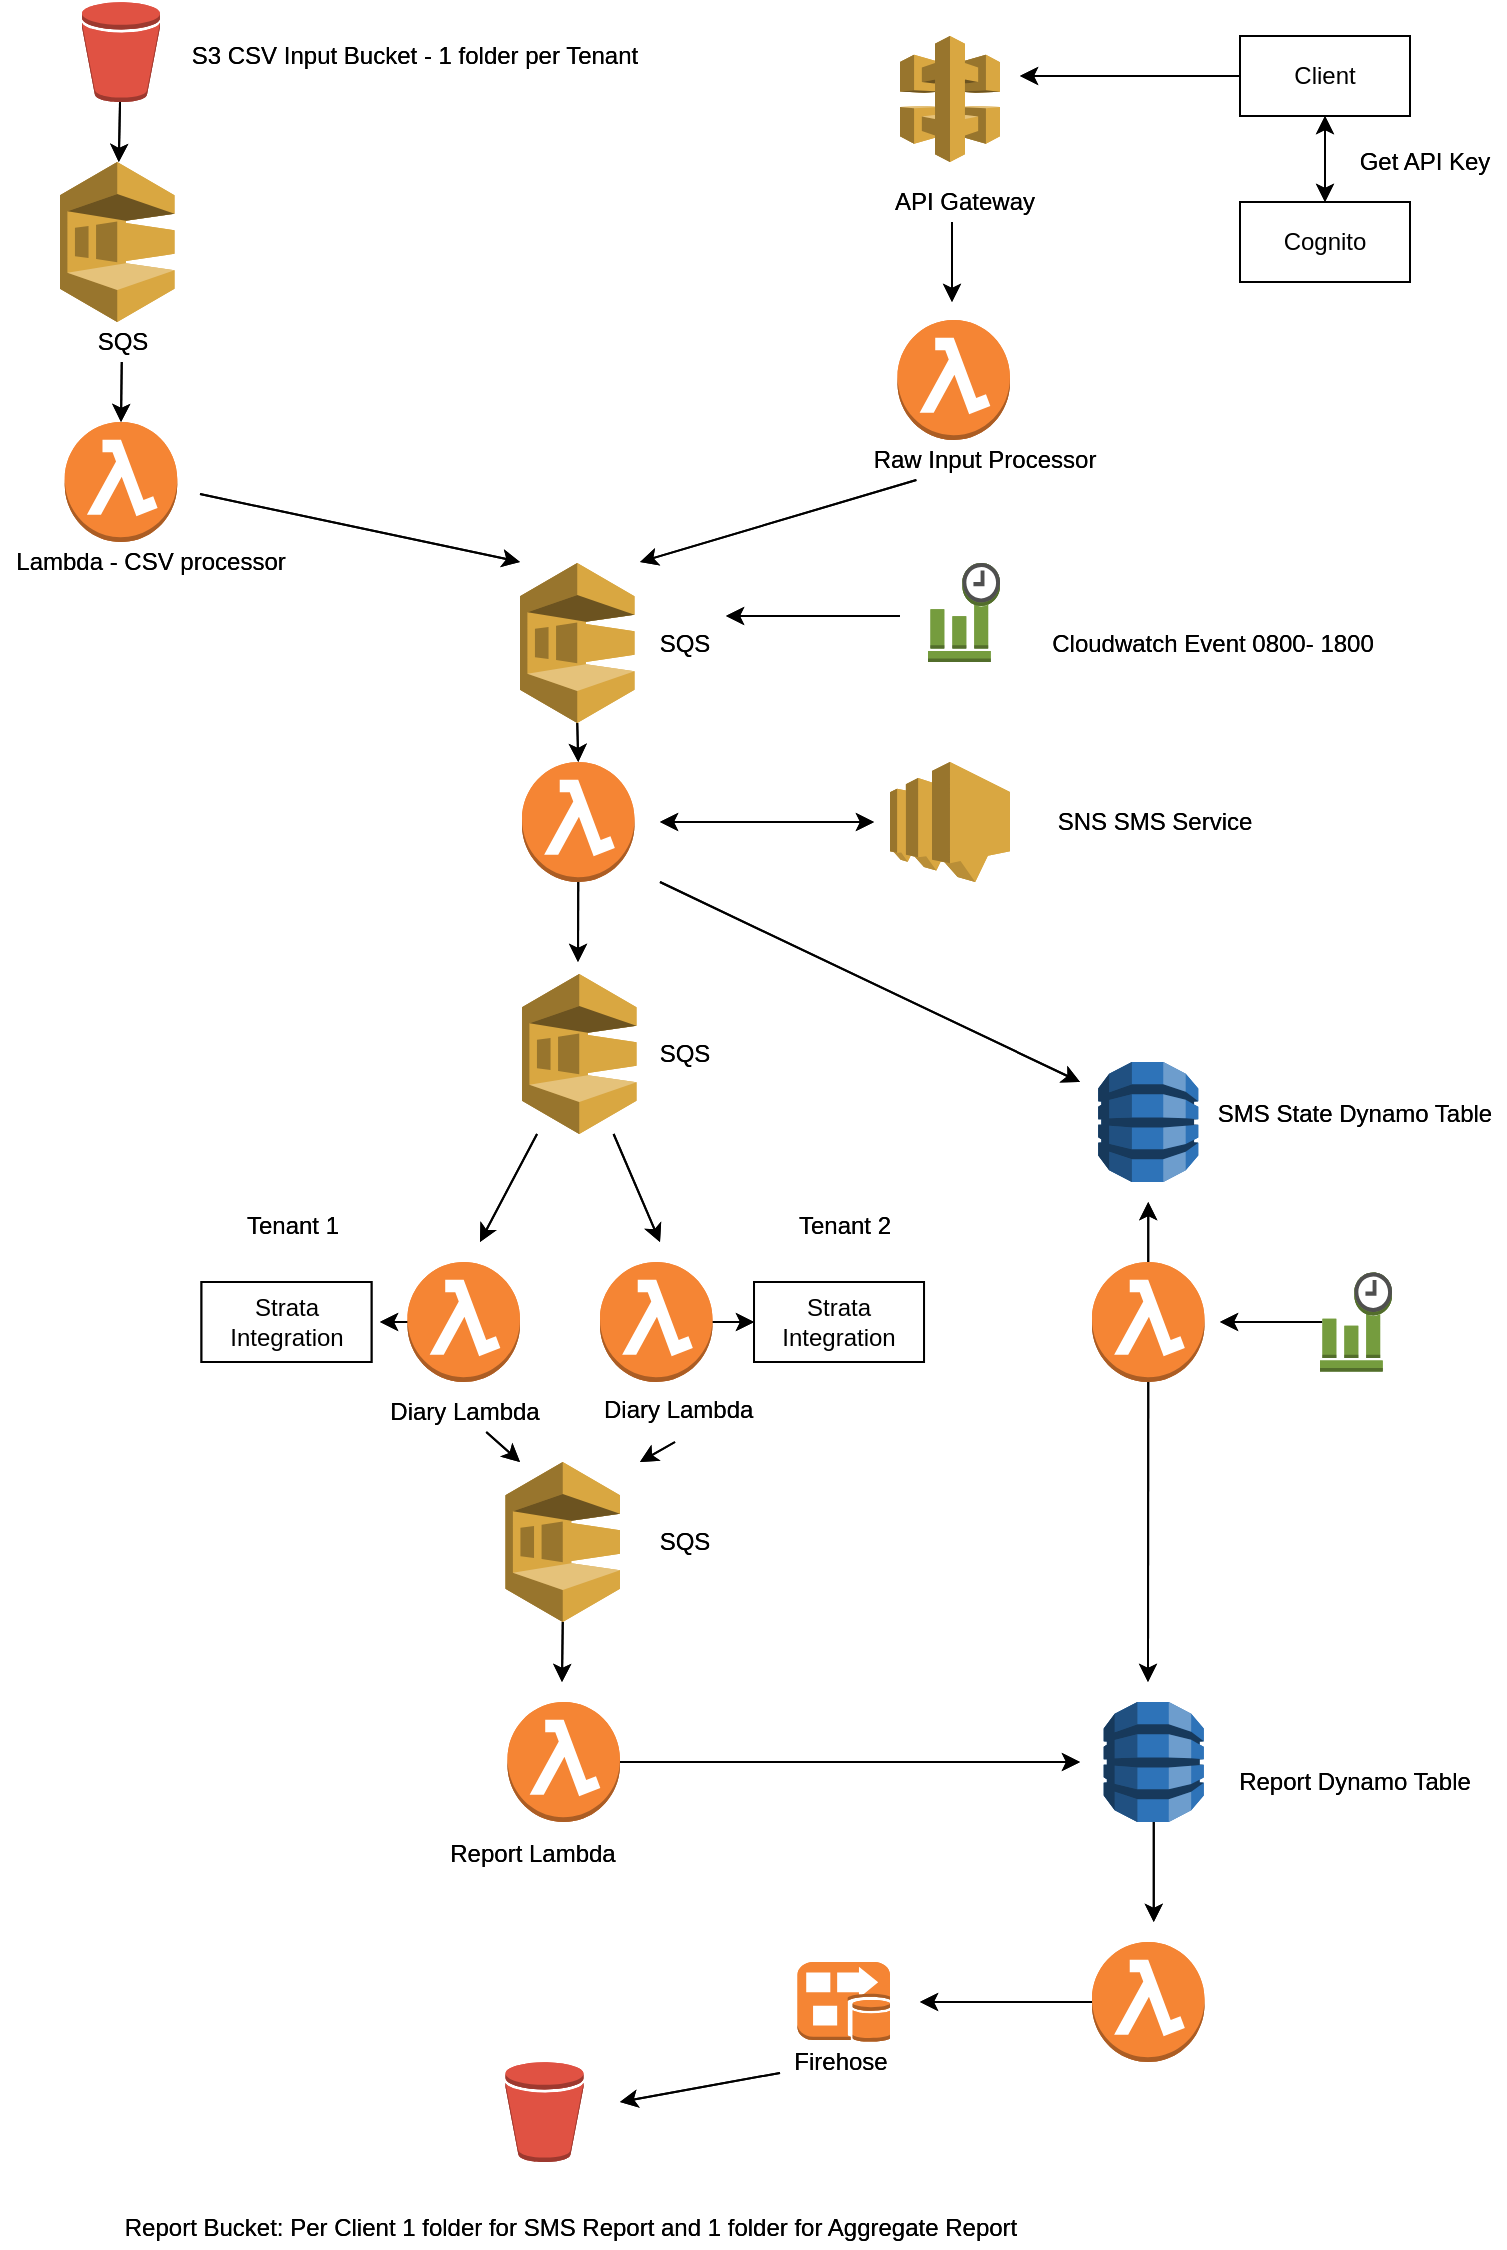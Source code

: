 <mxfile version="12.5.0" type="github">
  <diagram id="l8hXMBHkgcEJcSW0mbfh" name="Page-1">
    <mxGraphModel dx="1353" dy="749" grid="1" gridSize="10" guides="1" tooltips="1" connect="1" arrows="1" fold="1" page="1" pageScale="1" pageWidth="827" pageHeight="1169" math="0" shadow="0">
      <root>
        <mxCell id="0"/>
        <mxCell id="1" parent="0"/>
        <mxCell id="jGYvS-JeqNMyHZdJvrIO-1" value="" style="outlineConnect=0;dashed=0;verticalLabelPosition=bottom;verticalAlign=top;align=center;html=1;shape=mxgraph.aws3.dynamo_db;fillColor=#2E73B8;gradientColor=none;" parent="1" vertex="1">
          <mxGeometry x="589.13" y="570" width="50" height="60" as="geometry"/>
        </mxCell>
        <mxCell id="jGYvS-JeqNMyHZdJvrIO-2" style="edgeStyle=none;rounded=0;orthogonalLoop=1;jettySize=auto;html=1;" parent="1" source="jGYvS-JeqNMyHZdJvrIO-3" target="jGYvS-JeqNMyHZdJvrIO-14" edge="1">
          <mxGeometry relative="1" as="geometry"/>
        </mxCell>
        <mxCell id="jGYvS-JeqNMyHZdJvrIO-3" value="" style="outlineConnect=0;dashed=0;verticalLabelPosition=bottom;verticalAlign=top;align=center;html=1;shape=mxgraph.aws3.bucket;fillColor=#E05243;gradientColor=none;" parent="1" vertex="1">
          <mxGeometry x="81" y="40" width="39" height="50" as="geometry"/>
        </mxCell>
        <mxCell id="jGYvS-JeqNMyHZdJvrIO-4" value="" style="outlineConnect=0;dashed=0;verticalLabelPosition=bottom;verticalAlign=top;align=center;html=1;shape=mxgraph.aws3.kinesis_firehose;fillColor=#F58534;gradientColor=none;" parent="1" vertex="1">
          <mxGeometry x="438.75" y="1020" width="46.25" height="40" as="geometry"/>
        </mxCell>
        <mxCell id="jGYvS-JeqNMyHZdJvrIO-5" value="S3 CSV Input Bucket - 1 folder per Tenant" style="text;html=1;align=center;verticalAlign=middle;resizable=0;points=[];;autosize=1;" parent="1" vertex="1">
          <mxGeometry x="127.25" y="57" width="240" height="20" as="geometry"/>
        </mxCell>
        <mxCell id="jGYvS-JeqNMyHZdJvrIO-6" value="" style="outlineConnect=0;dashed=0;verticalLabelPosition=bottom;verticalAlign=top;align=center;html=1;shape=mxgraph.aws3.api_gateway;fillColor=#D9A741;gradientColor=none;" parent="1" vertex="1">
          <mxGeometry x="490" y="57" width="50" height="63" as="geometry"/>
        </mxCell>
        <mxCell id="jGYvS-JeqNMyHZdJvrIO-7" style="edgeStyle=none;rounded=0;orthogonalLoop=1;jettySize=auto;html=1;" parent="1" edge="1">
          <mxGeometry relative="1" as="geometry">
            <mxPoint x="516" y="190" as="targetPoint"/>
            <mxPoint x="516" y="150" as="sourcePoint"/>
          </mxGeometry>
        </mxCell>
        <mxCell id="jGYvS-JeqNMyHZdJvrIO-8" value="API Gateway" style="text;html=1;align=center;verticalAlign=middle;resizable=0;points=[];;autosize=1;" parent="1" vertex="1">
          <mxGeometry x="477" y="130" width="90" height="20" as="geometry"/>
        </mxCell>
        <mxCell id="jGYvS-JeqNMyHZdJvrIO-9" value="SNS SMS Service" style="text;html=1;align=center;verticalAlign=middle;resizable=0;points=[];;autosize=1;" parent="1" vertex="1">
          <mxGeometry x="561.88" y="440" width="110" height="20" as="geometry"/>
        </mxCell>
        <mxCell id="jGYvS-JeqNMyHZdJvrIO-10" style="edgeStyle=none;rounded=0;orthogonalLoop=1;jettySize=auto;html=1;" parent="1" source="jGYvS-JeqNMyHZdJvrIO-11" edge="1">
          <mxGeometry relative="1" as="geometry">
            <mxPoint x="350" y="1090" as="targetPoint"/>
          </mxGeometry>
        </mxCell>
        <mxCell id="jGYvS-JeqNMyHZdJvrIO-11" value="Firehose" style="text;html=1;align=center;verticalAlign=middle;resizable=0;points=[];;autosize=1;" parent="1" vertex="1">
          <mxGeometry x="430" y="1060" width="60" height="20" as="geometry"/>
        </mxCell>
        <mxCell id="jGYvS-JeqNMyHZdJvrIO-12" style="edgeStyle=none;rounded=0;orthogonalLoop=1;jettySize=auto;html=1;entryX=1.019;entryY=-0.175;entryDx=0;entryDy=0;entryPerimeter=0;" parent="1" target="jGYvS-JeqNMyHZdJvrIO-25" edge="1">
          <mxGeometry relative="1" as="geometry">
            <mxPoint x="490" y="347" as="sourcePoint"/>
          </mxGeometry>
        </mxCell>
        <mxCell id="jGYvS-JeqNMyHZdJvrIO-13" value="" style="outlineConnect=0;dashed=0;verticalLabelPosition=bottom;verticalAlign=top;align=center;html=1;shape=mxgraph.aws3.event_time_based;fillColor=#759C3E;gradientColor=none;" parent="1" vertex="1">
          <mxGeometry x="504" y="320.5" width="36" height="49.5" as="geometry"/>
        </mxCell>
        <mxCell id="jGYvS-JeqNMyHZdJvrIO-14" value="" style="outlineConnect=0;dashed=0;verticalLabelPosition=bottom;verticalAlign=top;align=center;html=1;shape=mxgraph.aws3.sqs;fillColor=#D9A741;gradientColor=none;" parent="1" vertex="1">
          <mxGeometry x="70" y="120" width="57.25" height="80" as="geometry"/>
        </mxCell>
        <mxCell id="jGYvS-JeqNMyHZdJvrIO-15" style="edgeStyle=none;rounded=0;orthogonalLoop=1;jettySize=auto;html=1;entryX=0.5;entryY=0;entryDx=0;entryDy=0;entryPerimeter=0;" parent="1" source="jGYvS-JeqNMyHZdJvrIO-16" target="jGYvS-JeqNMyHZdJvrIO-18" edge="1">
          <mxGeometry relative="1" as="geometry"/>
        </mxCell>
        <mxCell id="jGYvS-JeqNMyHZdJvrIO-16" value="SQS" style="text;html=1;align=center;verticalAlign=middle;resizable=0;points=[];;autosize=1;" parent="1" vertex="1">
          <mxGeometry x="81" y="200" width="40" height="20" as="geometry"/>
        </mxCell>
        <mxCell id="jGYvS-JeqNMyHZdJvrIO-17" style="edgeStyle=none;rounded=0;orthogonalLoop=1;jettySize=auto;html=1;" parent="1" edge="1">
          <mxGeometry relative="1" as="geometry">
            <mxPoint x="300" y="320" as="targetPoint"/>
            <mxPoint x="140" y="286" as="sourcePoint"/>
          </mxGeometry>
        </mxCell>
        <mxCell id="jGYvS-JeqNMyHZdJvrIO-18" value="" style="outlineConnect=0;dashed=0;verticalLabelPosition=bottom;verticalAlign=top;align=center;html=1;shape=mxgraph.aws3.lambda_function;fillColor=#F58534;gradientColor=none;" parent="1" vertex="1">
          <mxGeometry x="72.38" y="250" width="56.25" height="60" as="geometry"/>
        </mxCell>
        <mxCell id="jGYvS-JeqNMyHZdJvrIO-19" value="Lambda - CSV processor" style="text;html=1;align=center;verticalAlign=middle;resizable=0;points=[];;autosize=1;" parent="1" vertex="1">
          <mxGeometry x="40" y="310" width="150" height="20" as="geometry"/>
        </mxCell>
        <mxCell id="jGYvS-JeqNMyHZdJvrIO-20" value="" style="outlineConnect=0;dashed=0;verticalLabelPosition=bottom;verticalAlign=top;align=center;html=1;shape=mxgraph.aws3.lambda_function;fillColor=#F58534;gradientColor=none;" parent="1" vertex="1">
          <mxGeometry x="488.75" y="199" width="56.25" height="60" as="geometry"/>
        </mxCell>
        <mxCell id="jGYvS-JeqNMyHZdJvrIO-21" style="edgeStyle=none;rounded=0;orthogonalLoop=1;jettySize=auto;html=1;" parent="1" source="jGYvS-JeqNMyHZdJvrIO-22" edge="1">
          <mxGeometry relative="1" as="geometry">
            <mxPoint x="360" y="320" as="targetPoint"/>
          </mxGeometry>
        </mxCell>
        <mxCell id="jGYvS-JeqNMyHZdJvrIO-22" value="Raw Input Processor" style="text;html=1;align=center;verticalAlign=middle;resizable=0;points=[];;autosize=1;" parent="1" vertex="1">
          <mxGeometry x="466.88" y="259" width="130" height="20" as="geometry"/>
        </mxCell>
        <mxCell id="jGYvS-JeqNMyHZdJvrIO-23" style="edgeStyle=none;rounded=0;orthogonalLoop=1;jettySize=auto;html=1;exitX=0.5;exitY=1;exitDx=0;exitDy=0;exitPerimeter=0;entryX=0.5;entryY=0;entryDx=0;entryDy=0;entryPerimeter=0;" parent="1" source="jGYvS-JeqNMyHZdJvrIO-24" target="jGYvS-JeqNMyHZdJvrIO-28" edge="1">
          <mxGeometry relative="1" as="geometry"/>
        </mxCell>
        <mxCell id="jGYvS-JeqNMyHZdJvrIO-24" value="" style="outlineConnect=0;dashed=0;verticalLabelPosition=bottom;verticalAlign=top;align=center;html=1;shape=mxgraph.aws3.sqs;fillColor=#D9A741;gradientColor=none;" parent="1" vertex="1">
          <mxGeometry x="300" y="320.5" width="57.25" height="80" as="geometry"/>
        </mxCell>
        <mxCell id="jGYvS-JeqNMyHZdJvrIO-25" value="SQS" style="text;html=1;align=center;verticalAlign=middle;resizable=0;points=[];;autosize=1;" parent="1" vertex="1">
          <mxGeometry x="362.25" y="350.5" width="40" height="20" as="geometry"/>
        </mxCell>
        <mxCell id="jGYvS-JeqNMyHZdJvrIO-26" style="edgeStyle=none;rounded=0;orthogonalLoop=1;jettySize=auto;html=1;exitX=0.5;exitY=1;exitDx=0;exitDy=0;exitPerimeter=0;" parent="1" source="jGYvS-JeqNMyHZdJvrIO-28" edge="1">
          <mxGeometry relative="1" as="geometry">
            <mxPoint x="329" y="520" as="targetPoint"/>
          </mxGeometry>
        </mxCell>
        <mxCell id="jGYvS-JeqNMyHZdJvrIO-27" style="edgeStyle=none;rounded=0;orthogonalLoop=1;jettySize=auto;html=1;" parent="1" edge="1">
          <mxGeometry relative="1" as="geometry">
            <mxPoint x="580" y="580" as="targetPoint"/>
            <mxPoint x="370" y="480" as="sourcePoint"/>
          </mxGeometry>
        </mxCell>
        <mxCell id="jGYvS-JeqNMyHZdJvrIO-28" value="" style="outlineConnect=0;dashed=0;verticalLabelPosition=bottom;verticalAlign=top;align=center;html=1;shape=mxgraph.aws3.lambda_function;fillColor=#F58534;gradientColor=none;" parent="1" vertex="1">
          <mxGeometry x="301" y="420" width="56.25" height="60" as="geometry"/>
        </mxCell>
        <mxCell id="jGYvS-JeqNMyHZdJvrIO-29" value="" style="outlineConnect=0;dashed=0;verticalLabelPosition=bottom;verticalAlign=top;align=center;html=1;shape=mxgraph.aws3.sns;fillColor=#D9A741;gradientColor=none;" parent="1" vertex="1">
          <mxGeometry x="485" y="420" width="60" height="60" as="geometry"/>
        </mxCell>
        <mxCell id="jGYvS-JeqNMyHZdJvrIO-30" style="edgeStyle=none;rounded=0;orthogonalLoop=1;jettySize=auto;html=1;" parent="1" source="jGYvS-JeqNMyHZdJvrIO-32" edge="1">
          <mxGeometry relative="1" as="geometry">
            <mxPoint x="614.125" y="640" as="targetPoint"/>
          </mxGeometry>
        </mxCell>
        <mxCell id="jGYvS-JeqNMyHZdJvrIO-31" style="edgeStyle=none;rounded=0;orthogonalLoop=1;jettySize=auto;html=1;exitX=0.5;exitY=1;exitDx=0;exitDy=0;exitPerimeter=0;" parent="1" source="jGYvS-JeqNMyHZdJvrIO-32" edge="1">
          <mxGeometry relative="1" as="geometry">
            <mxPoint x="614" y="880" as="targetPoint"/>
          </mxGeometry>
        </mxCell>
        <mxCell id="jGYvS-JeqNMyHZdJvrIO-32" value="" style="outlineConnect=0;dashed=0;verticalLabelPosition=bottom;verticalAlign=top;align=center;html=1;shape=mxgraph.aws3.lambda_function;fillColor=#F58534;gradientColor=none;" parent="1" vertex="1">
          <mxGeometry x="586" y="670" width="56.25" height="60" as="geometry"/>
        </mxCell>
        <mxCell id="jGYvS-JeqNMyHZdJvrIO-33" style="edgeStyle=none;rounded=0;orthogonalLoop=1;jettySize=auto;html=1;exitX=0.03;exitY=0.5;exitDx=0;exitDy=0;exitPerimeter=0;" parent="1" source="jGYvS-JeqNMyHZdJvrIO-34" edge="1">
          <mxGeometry relative="1" as="geometry">
            <mxPoint x="650" y="700" as="targetPoint"/>
          </mxGeometry>
        </mxCell>
        <mxCell id="jGYvS-JeqNMyHZdJvrIO-34" value="" style="outlineConnect=0;dashed=0;verticalLabelPosition=bottom;verticalAlign=top;align=center;html=1;shape=mxgraph.aws3.event_time_based;fillColor=#759C3E;gradientColor=none;" parent="1" vertex="1">
          <mxGeometry x="700" y="675.25" width="36" height="49.5" as="geometry"/>
        </mxCell>
        <mxCell id="jGYvS-JeqNMyHZdJvrIO-35" style="edgeStyle=none;rounded=0;orthogonalLoop=1;jettySize=auto;html=1;" parent="1" source="jGYvS-JeqNMyHZdJvrIO-37" edge="1">
          <mxGeometry relative="1" as="geometry">
            <mxPoint x="280" y="660" as="targetPoint"/>
          </mxGeometry>
        </mxCell>
        <mxCell id="jGYvS-JeqNMyHZdJvrIO-36" style="edgeStyle=none;rounded=0;orthogonalLoop=1;jettySize=auto;html=1;" parent="1" source="jGYvS-JeqNMyHZdJvrIO-37" edge="1">
          <mxGeometry relative="1" as="geometry">
            <mxPoint x="370" y="660" as="targetPoint"/>
          </mxGeometry>
        </mxCell>
        <mxCell id="jGYvS-JeqNMyHZdJvrIO-37" value="" style="outlineConnect=0;dashed=0;verticalLabelPosition=bottom;verticalAlign=top;align=center;html=1;shape=mxgraph.aws3.sqs;fillColor=#D9A741;gradientColor=none;" parent="1" vertex="1">
          <mxGeometry x="301" y="526" width="57.25" height="80" as="geometry"/>
        </mxCell>
        <mxCell id="jGYvS-JeqNMyHZdJvrIO-38" style="edgeStyle=none;rounded=0;orthogonalLoop=1;jettySize=auto;html=1;exitX=0;exitY=0.5;exitDx=0;exitDy=0;exitPerimeter=0;" parent="1" source="jGYvS-JeqNMyHZdJvrIO-39" edge="1">
          <mxGeometry relative="1" as="geometry">
            <mxPoint x="230" y="700" as="targetPoint"/>
          </mxGeometry>
        </mxCell>
        <mxCell id="jGYvS-JeqNMyHZdJvrIO-39" value="" style="outlineConnect=0;dashed=0;verticalLabelPosition=bottom;verticalAlign=top;align=center;html=1;shape=mxgraph.aws3.lambda_function;fillColor=#F58534;gradientColor=none;" parent="1" vertex="1">
          <mxGeometry x="243.75" y="670" width="56.25" height="60" as="geometry"/>
        </mxCell>
        <mxCell id="jGYvS-JeqNMyHZdJvrIO-40" style="edgeStyle=none;rounded=0;orthogonalLoop=1;jettySize=auto;html=1;exitX=1;exitY=0.5;exitDx=0;exitDy=0;exitPerimeter=0;entryX=0;entryY=0.5;entryDx=0;entryDy=0;" parent="1" source="jGYvS-JeqNMyHZdJvrIO-41" target="jGYvS-JeqNMyHZdJvrIO-43" edge="1">
          <mxGeometry relative="1" as="geometry"/>
        </mxCell>
        <mxCell id="jGYvS-JeqNMyHZdJvrIO-41" value="" style="outlineConnect=0;dashed=0;verticalLabelPosition=bottom;verticalAlign=top;align=center;html=1;shape=mxgraph.aws3.lambda_function;fillColor=#F58534;gradientColor=none;" parent="1" vertex="1">
          <mxGeometry x="340" y="670" width="56.25" height="60" as="geometry"/>
        </mxCell>
        <mxCell id="jGYvS-JeqNMyHZdJvrIO-42" value="Strata Integration" style="rounded=0;whiteSpace=wrap;html=1;" parent="1" vertex="1">
          <mxGeometry x="140.75" y="680" width="85" height="40" as="geometry"/>
        </mxCell>
        <mxCell id="jGYvS-JeqNMyHZdJvrIO-43" value="Strata Integration" style="rounded=0;whiteSpace=wrap;html=1;" parent="1" vertex="1">
          <mxGeometry x="417.01" y="680" width="85" height="40" as="geometry"/>
        </mxCell>
        <mxCell id="jGYvS-JeqNMyHZdJvrIO-44" style="edgeStyle=none;rounded=0;orthogonalLoop=1;jettySize=auto;html=1;exitX=0.5;exitY=1;exitDx=0;exitDy=0;exitPerimeter=0;" parent="1" source="jGYvS-JeqNMyHZdJvrIO-45" edge="1">
          <mxGeometry relative="1" as="geometry">
            <mxPoint x="321" y="880" as="targetPoint"/>
          </mxGeometry>
        </mxCell>
        <mxCell id="jGYvS-JeqNMyHZdJvrIO-45" value="" style="outlineConnect=0;dashed=0;verticalLabelPosition=bottom;verticalAlign=top;align=center;html=1;shape=mxgraph.aws3.sqs;fillColor=#D9A741;gradientColor=none;" parent="1" vertex="1">
          <mxGeometry x="292.75" y="770" width="57.25" height="80" as="geometry"/>
        </mxCell>
        <mxCell id="jGYvS-JeqNMyHZdJvrIO-46" style="edgeStyle=none;rounded=0;orthogonalLoop=1;jettySize=auto;html=1;" parent="1" source="jGYvS-JeqNMyHZdJvrIO-47" edge="1">
          <mxGeometry relative="1" as="geometry">
            <mxPoint x="580" y="920" as="targetPoint"/>
          </mxGeometry>
        </mxCell>
        <mxCell id="jGYvS-JeqNMyHZdJvrIO-47" value="" style="outlineConnect=0;dashed=0;verticalLabelPosition=bottom;verticalAlign=top;align=center;html=1;shape=mxgraph.aws3.lambda_function;fillColor=#F58534;gradientColor=none;" parent="1" vertex="1">
          <mxGeometry x="293.75" y="890" width="56.25" height="60" as="geometry"/>
        </mxCell>
        <mxCell id="jGYvS-JeqNMyHZdJvrIO-48" style="edgeStyle=none;rounded=0;orthogonalLoop=1;jettySize=auto;html=1;" parent="1" source="jGYvS-JeqNMyHZdJvrIO-49" edge="1">
          <mxGeometry relative="1" as="geometry">
            <mxPoint x="616.88" y="1000" as="targetPoint"/>
          </mxGeometry>
        </mxCell>
        <mxCell id="jGYvS-JeqNMyHZdJvrIO-49" value="" style="outlineConnect=0;dashed=0;verticalLabelPosition=bottom;verticalAlign=top;align=center;html=1;shape=mxgraph.aws3.dynamo_db;fillColor=#2E73B8;gradientColor=none;" parent="1" vertex="1">
          <mxGeometry x="591.88" y="890" width="50" height="60" as="geometry"/>
        </mxCell>
        <mxCell id="jGYvS-JeqNMyHZdJvrIO-50" style="edgeStyle=none;rounded=0;orthogonalLoop=1;jettySize=auto;html=1;" parent="1" source="jGYvS-JeqNMyHZdJvrIO-51" edge="1">
          <mxGeometry relative="1" as="geometry">
            <mxPoint x="500" y="1040" as="targetPoint"/>
          </mxGeometry>
        </mxCell>
        <mxCell id="jGYvS-JeqNMyHZdJvrIO-51" value="" style="outlineConnect=0;dashed=0;verticalLabelPosition=bottom;verticalAlign=top;align=center;html=1;shape=mxgraph.aws3.lambda_function;fillColor=#F58534;gradientColor=none;" parent="1" vertex="1">
          <mxGeometry x="586" y="1010" width="56.25" height="60" as="geometry"/>
        </mxCell>
        <mxCell id="jGYvS-JeqNMyHZdJvrIO-52" value="" style="outlineConnect=0;dashed=0;verticalLabelPosition=bottom;verticalAlign=top;align=center;html=1;shape=mxgraph.aws3.bucket;fillColor=#E05243;gradientColor=none;" parent="1" vertex="1">
          <mxGeometry x="292.75" y="1070" width="39" height="50" as="geometry"/>
        </mxCell>
        <mxCell id="jGYvS-JeqNMyHZdJvrIO-53" style="edgeStyle=none;rounded=0;orthogonalLoop=1;jettySize=auto;html=1;" parent="1" source="jGYvS-JeqNMyHZdJvrIO-54" edge="1">
          <mxGeometry relative="1" as="geometry">
            <mxPoint x="550" y="77" as="targetPoint"/>
          </mxGeometry>
        </mxCell>
        <mxCell id="jGYvS-JeqNMyHZdJvrIO-54" value="Client" style="rounded=0;whiteSpace=wrap;html=1;" parent="1" vertex="1">
          <mxGeometry x="660" y="57" width="85" height="40" as="geometry"/>
        </mxCell>
        <mxCell id="jGYvS-JeqNMyHZdJvrIO-55" value="Cognito" style="rounded=0;whiteSpace=wrap;html=1;" parent="1" vertex="1">
          <mxGeometry x="660" y="140" width="85" height="40" as="geometry"/>
        </mxCell>
        <mxCell id="jGYvS-JeqNMyHZdJvrIO-56" value="Cloudwatch Event 0800- 1800" style="text;html=1;align=center;verticalAlign=middle;resizable=0;points=[];;autosize=1;" parent="1" vertex="1">
          <mxGeometry x="556" y="350.5" width="180" height="20" as="geometry"/>
        </mxCell>
        <mxCell id="jGYvS-JeqNMyHZdJvrIO-57" value="SMS State Dynamo Table" style="text;html=1;align=center;verticalAlign=middle;resizable=0;points=[];;autosize=1;" parent="1" vertex="1">
          <mxGeometry x="642.25" y="586" width="150" height="20" as="geometry"/>
        </mxCell>
        <mxCell id="jGYvS-JeqNMyHZdJvrIO-58" value="Report Dynamo Table" style="text;html=1;align=center;verticalAlign=middle;resizable=0;points=[];;autosize=1;" parent="1" vertex="1">
          <mxGeometry x="652.25" y="920" width="130" height="20" as="geometry"/>
        </mxCell>
        <mxCell id="jGYvS-JeqNMyHZdJvrIO-59" style="edgeStyle=none;rounded=0;orthogonalLoop=1;jettySize=auto;html=1;entryX=0.5;entryY=0;entryDx=0;entryDy=0;entryPerimeter=0;" parent="1" source="jGYvS-JeqNMyHZdJvrIO-14" target="jGYvS-JeqNMyHZdJvrIO-14" edge="1">
          <mxGeometry relative="1" as="geometry"/>
        </mxCell>
        <mxCell id="jGYvS-JeqNMyHZdJvrIO-60" style="edgeStyle=none;rounded=0;orthogonalLoop=1;jettySize=auto;html=1;" parent="1" source="jGYvS-JeqNMyHZdJvrIO-61" edge="1">
          <mxGeometry relative="1" as="geometry">
            <mxPoint x="300" y="770" as="targetPoint"/>
          </mxGeometry>
        </mxCell>
        <mxCell id="jGYvS-JeqNMyHZdJvrIO-61" value="Diary Lambda" style="text;html=1;align=center;verticalAlign=middle;resizable=0;points=[];;autosize=1;" parent="1" vertex="1">
          <mxGeometry x="226.88" y="735" width="90" height="20" as="geometry"/>
        </mxCell>
        <mxCell id="jGYvS-JeqNMyHZdJvrIO-62" style="edgeStyle=none;rounded=0;orthogonalLoop=1;jettySize=auto;html=1;exitX=0.25;exitY=1;exitDx=0;exitDy=0;" parent="1" source="jGYvS-JeqNMyHZdJvrIO-63" edge="1">
          <mxGeometry relative="1" as="geometry">
            <mxPoint x="360" y="770" as="targetPoint"/>
          </mxGeometry>
        </mxCell>
        <mxCell id="jGYvS-JeqNMyHZdJvrIO-63" value="Diary Lambda" style="text;html=1;" parent="1" vertex="1">
          <mxGeometry x="340" y="730" width="150" height="30" as="geometry"/>
        </mxCell>
        <mxCell id="jGYvS-JeqNMyHZdJvrIO-64" value="Tenant 1" style="text;html=1;align=center;verticalAlign=middle;resizable=0;points=[];;autosize=1;" parent="1" vertex="1">
          <mxGeometry x="156" y="642" width="60" height="20" as="geometry"/>
        </mxCell>
        <mxCell id="jGYvS-JeqNMyHZdJvrIO-65" value="Tenant 2" style="text;html=1;align=center;verticalAlign=middle;resizable=0;points=[];;autosize=1;" parent="1" vertex="1">
          <mxGeometry x="431.88" y="642" width="60" height="20" as="geometry"/>
        </mxCell>
        <mxCell id="jGYvS-JeqNMyHZdJvrIO-66" value="" style="endArrow=classic;startArrow=classic;html=1;entryX=0.5;entryY=1;entryDx=0;entryDy=0;" parent="1" source="jGYvS-JeqNMyHZdJvrIO-55" target="jGYvS-JeqNMyHZdJvrIO-54" edge="1">
          <mxGeometry width="50" height="50" relative="1" as="geometry">
            <mxPoint x="660" y="147" as="sourcePoint"/>
            <mxPoint x="710" y="97" as="targetPoint"/>
          </mxGeometry>
        </mxCell>
        <mxCell id="jGYvS-JeqNMyHZdJvrIO-67" value="Get API Key" style="text;html=1;align=center;verticalAlign=middle;resizable=0;points=[];;autosize=1;" parent="1" vertex="1">
          <mxGeometry x="712.25" y="110" width="80" height="20" as="geometry"/>
        </mxCell>
        <mxCell id="jGYvS-JeqNMyHZdJvrIO-68" value="SQS" style="text;html=1;align=center;verticalAlign=middle;resizable=0;points=[];;autosize=1;" parent="1" vertex="1">
          <mxGeometry x="362.25" y="556" width="40" height="20" as="geometry"/>
        </mxCell>
        <mxCell id="jGYvS-JeqNMyHZdJvrIO-69" value="Report Lambda" style="text;html=1;align=center;verticalAlign=middle;resizable=0;points=[];;autosize=1;" parent="1" vertex="1">
          <mxGeometry x="256" y="956" width="100" height="20" as="geometry"/>
        </mxCell>
        <mxCell id="jGYvS-JeqNMyHZdJvrIO-70" value="Report Bucket: Per Client 1 folder for SMS Report and 1 folder for Aggregate Report" style="text;html=1;align=center;verticalAlign=middle;resizable=0;points=[];;autosize=1;" parent="1" vertex="1">
          <mxGeometry x="95" y="1143" width="460" height="20" as="geometry"/>
        </mxCell>
        <mxCell id="jGYvS-JeqNMyHZdJvrIO-71" value="SQS" style="text;html=1;align=center;verticalAlign=middle;resizable=0;points=[];;autosize=1;" parent="1" vertex="1">
          <mxGeometry x="362.25" y="800" width="40" height="20" as="geometry"/>
        </mxCell>
        <mxCell id="jGYvS-JeqNMyHZdJvrIO-72" value="" style="endArrow=classic;startArrow=classic;html=1;" parent="1" edge="1">
          <mxGeometry width="50" height="50" relative="1" as="geometry">
            <mxPoint x="370" y="450" as="sourcePoint"/>
            <mxPoint x="477" y="450" as="targetPoint"/>
          </mxGeometry>
        </mxCell>
        <mxCell id="jGYvS-JeqNMyHZdJvrIO-73" value="" style="outlineConnect=0;dashed=0;verticalLabelPosition=bottom;verticalAlign=top;align=center;html=1;shape=mxgraph.aws3.dynamo_db;fillColor=#2E73B8;gradientColor=none;" parent="1" vertex="1">
          <mxGeometry x="589.13" y="570" width="50" height="60" as="geometry"/>
        </mxCell>
        <mxCell id="jGYvS-JeqNMyHZdJvrIO-74" style="edgeStyle=none;rounded=0;orthogonalLoop=1;jettySize=auto;html=1;" parent="1" source="jGYvS-JeqNMyHZdJvrIO-75" target="jGYvS-JeqNMyHZdJvrIO-86" edge="1">
          <mxGeometry relative="1" as="geometry"/>
        </mxCell>
        <mxCell id="jGYvS-JeqNMyHZdJvrIO-75" value="" style="outlineConnect=0;dashed=0;verticalLabelPosition=bottom;verticalAlign=top;align=center;html=1;shape=mxgraph.aws3.bucket;fillColor=#E05243;gradientColor=none;" parent="1" vertex="1">
          <mxGeometry x="81" y="40" width="39" height="50" as="geometry"/>
        </mxCell>
        <mxCell id="jGYvS-JeqNMyHZdJvrIO-76" value="" style="outlineConnect=0;dashed=0;verticalLabelPosition=bottom;verticalAlign=top;align=center;html=1;shape=mxgraph.aws3.kinesis_firehose;fillColor=#F58534;gradientColor=none;" parent="1" vertex="1">
          <mxGeometry x="438.75" y="1020" width="46.25" height="40" as="geometry"/>
        </mxCell>
        <mxCell id="jGYvS-JeqNMyHZdJvrIO-77" value="S3 CSV Input Bucket - 1 folder per Tenant" style="text;html=1;align=center;verticalAlign=middle;resizable=0;points=[];;autosize=1;" parent="1" vertex="1">
          <mxGeometry x="127.25" y="57" width="240" height="20" as="geometry"/>
        </mxCell>
        <mxCell id="jGYvS-JeqNMyHZdJvrIO-78" value="" style="outlineConnect=0;dashed=0;verticalLabelPosition=bottom;verticalAlign=top;align=center;html=1;shape=mxgraph.aws3.api_gateway;fillColor=#D9A741;gradientColor=none;" parent="1" vertex="1">
          <mxGeometry x="490" y="57" width="50" height="63" as="geometry"/>
        </mxCell>
        <mxCell id="jGYvS-JeqNMyHZdJvrIO-79" style="edgeStyle=none;rounded=0;orthogonalLoop=1;jettySize=auto;html=1;" parent="1" edge="1">
          <mxGeometry relative="1" as="geometry">
            <mxPoint x="516" y="190" as="targetPoint"/>
            <mxPoint x="516" y="150" as="sourcePoint"/>
          </mxGeometry>
        </mxCell>
        <mxCell id="jGYvS-JeqNMyHZdJvrIO-80" value="API Gateway" style="text;html=1;align=center;verticalAlign=middle;resizable=0;points=[];;autosize=1;" parent="1" vertex="1">
          <mxGeometry x="477" y="130" width="90" height="20" as="geometry"/>
        </mxCell>
        <mxCell id="jGYvS-JeqNMyHZdJvrIO-81" value="SNS SMS Service" style="text;html=1;align=center;verticalAlign=middle;resizable=0;points=[];;autosize=1;" parent="1" vertex="1">
          <mxGeometry x="561.88" y="440" width="110" height="20" as="geometry"/>
        </mxCell>
        <mxCell id="jGYvS-JeqNMyHZdJvrIO-82" style="edgeStyle=none;rounded=0;orthogonalLoop=1;jettySize=auto;html=1;" parent="1" source="jGYvS-JeqNMyHZdJvrIO-83" edge="1">
          <mxGeometry relative="1" as="geometry">
            <mxPoint x="350" y="1090" as="targetPoint"/>
          </mxGeometry>
        </mxCell>
        <mxCell id="jGYvS-JeqNMyHZdJvrIO-83" value="Firehose" style="text;html=1;align=center;verticalAlign=middle;resizable=0;points=[];;autosize=1;" parent="1" vertex="1">
          <mxGeometry x="430" y="1060" width="60" height="20" as="geometry"/>
        </mxCell>
        <mxCell id="jGYvS-JeqNMyHZdJvrIO-84" style="edgeStyle=none;rounded=0;orthogonalLoop=1;jettySize=auto;html=1;entryX=1.019;entryY=-0.175;entryDx=0;entryDy=0;entryPerimeter=0;" parent="1" target="jGYvS-JeqNMyHZdJvrIO-97" edge="1">
          <mxGeometry relative="1" as="geometry">
            <mxPoint x="490" y="347" as="sourcePoint"/>
          </mxGeometry>
        </mxCell>
        <mxCell id="jGYvS-JeqNMyHZdJvrIO-85" value="" style="outlineConnect=0;dashed=0;verticalLabelPosition=bottom;verticalAlign=top;align=center;html=1;shape=mxgraph.aws3.event_time_based;fillColor=#759C3E;gradientColor=none;" parent="1" vertex="1">
          <mxGeometry x="504" y="320.5" width="36" height="49.5" as="geometry"/>
        </mxCell>
        <mxCell id="jGYvS-JeqNMyHZdJvrIO-86" value="" style="outlineConnect=0;dashed=0;verticalLabelPosition=bottom;verticalAlign=top;align=center;html=1;shape=mxgraph.aws3.sqs;fillColor=#D9A741;gradientColor=none;" parent="1" vertex="1">
          <mxGeometry x="70" y="120" width="57.25" height="80" as="geometry"/>
        </mxCell>
        <mxCell id="jGYvS-JeqNMyHZdJvrIO-87" style="edgeStyle=none;rounded=0;orthogonalLoop=1;jettySize=auto;html=1;entryX=0.5;entryY=0;entryDx=0;entryDy=0;entryPerimeter=0;" parent="1" source="jGYvS-JeqNMyHZdJvrIO-88" target="jGYvS-JeqNMyHZdJvrIO-90" edge="1">
          <mxGeometry relative="1" as="geometry"/>
        </mxCell>
        <mxCell id="jGYvS-JeqNMyHZdJvrIO-88" value="SQS" style="text;html=1;align=center;verticalAlign=middle;resizable=0;points=[];;autosize=1;" parent="1" vertex="1">
          <mxGeometry x="81" y="200" width="40" height="20" as="geometry"/>
        </mxCell>
        <mxCell id="jGYvS-JeqNMyHZdJvrIO-89" style="edgeStyle=none;rounded=0;orthogonalLoop=1;jettySize=auto;html=1;" parent="1" edge="1">
          <mxGeometry relative="1" as="geometry">
            <mxPoint x="300" y="320" as="targetPoint"/>
            <mxPoint x="140" y="286" as="sourcePoint"/>
          </mxGeometry>
        </mxCell>
        <mxCell id="jGYvS-JeqNMyHZdJvrIO-90" value="" style="outlineConnect=0;dashed=0;verticalLabelPosition=bottom;verticalAlign=top;align=center;html=1;shape=mxgraph.aws3.lambda_function;fillColor=#F58534;gradientColor=none;" parent="1" vertex="1">
          <mxGeometry x="72.38" y="250" width="56.25" height="60" as="geometry"/>
        </mxCell>
        <mxCell id="jGYvS-JeqNMyHZdJvrIO-91" value="Lambda - CSV processor" style="text;html=1;align=center;verticalAlign=middle;resizable=0;points=[];;autosize=1;" parent="1" vertex="1">
          <mxGeometry x="40" y="310" width="150" height="20" as="geometry"/>
        </mxCell>
        <mxCell id="jGYvS-JeqNMyHZdJvrIO-92" value="" style="outlineConnect=0;dashed=0;verticalLabelPosition=bottom;verticalAlign=top;align=center;html=1;shape=mxgraph.aws3.lambda_function;fillColor=#F58534;gradientColor=none;" parent="1" vertex="1">
          <mxGeometry x="488.75" y="199" width="56.25" height="60" as="geometry"/>
        </mxCell>
        <mxCell id="jGYvS-JeqNMyHZdJvrIO-93" style="edgeStyle=none;rounded=0;orthogonalLoop=1;jettySize=auto;html=1;" parent="1" source="jGYvS-JeqNMyHZdJvrIO-94" edge="1">
          <mxGeometry relative="1" as="geometry">
            <mxPoint x="360" y="320" as="targetPoint"/>
          </mxGeometry>
        </mxCell>
        <mxCell id="jGYvS-JeqNMyHZdJvrIO-94" value="Raw Input Processor" style="text;html=1;align=center;verticalAlign=middle;resizable=0;points=[];;autosize=1;" parent="1" vertex="1">
          <mxGeometry x="466.88" y="259" width="130" height="20" as="geometry"/>
        </mxCell>
        <mxCell id="jGYvS-JeqNMyHZdJvrIO-95" style="edgeStyle=none;rounded=0;orthogonalLoop=1;jettySize=auto;html=1;exitX=0.5;exitY=1;exitDx=0;exitDy=0;exitPerimeter=0;entryX=0.5;entryY=0;entryDx=0;entryDy=0;entryPerimeter=0;" parent="1" source="jGYvS-JeqNMyHZdJvrIO-96" target="jGYvS-JeqNMyHZdJvrIO-100" edge="1">
          <mxGeometry relative="1" as="geometry"/>
        </mxCell>
        <mxCell id="jGYvS-JeqNMyHZdJvrIO-96" value="" style="outlineConnect=0;dashed=0;verticalLabelPosition=bottom;verticalAlign=top;align=center;html=1;shape=mxgraph.aws3.sqs;fillColor=#D9A741;gradientColor=none;" parent="1" vertex="1">
          <mxGeometry x="300" y="320.5" width="57.25" height="80" as="geometry"/>
        </mxCell>
        <mxCell id="jGYvS-JeqNMyHZdJvrIO-97" value="SQS" style="text;html=1;align=center;verticalAlign=middle;resizable=0;points=[];;autosize=1;" parent="1" vertex="1">
          <mxGeometry x="362.25" y="350.5" width="40" height="20" as="geometry"/>
        </mxCell>
        <mxCell id="jGYvS-JeqNMyHZdJvrIO-98" style="edgeStyle=none;rounded=0;orthogonalLoop=1;jettySize=auto;html=1;exitX=0.5;exitY=1;exitDx=0;exitDy=0;exitPerimeter=0;" parent="1" source="jGYvS-JeqNMyHZdJvrIO-100" edge="1">
          <mxGeometry relative="1" as="geometry">
            <mxPoint x="329" y="520" as="targetPoint"/>
          </mxGeometry>
        </mxCell>
        <mxCell id="jGYvS-JeqNMyHZdJvrIO-99" style="edgeStyle=none;rounded=0;orthogonalLoop=1;jettySize=auto;html=1;" parent="1" edge="1">
          <mxGeometry relative="1" as="geometry">
            <mxPoint x="580" y="580" as="targetPoint"/>
            <mxPoint x="370" y="480" as="sourcePoint"/>
          </mxGeometry>
        </mxCell>
        <mxCell id="jGYvS-JeqNMyHZdJvrIO-100" value="" style="outlineConnect=0;dashed=0;verticalLabelPosition=bottom;verticalAlign=top;align=center;html=1;shape=mxgraph.aws3.lambda_function;fillColor=#F58534;gradientColor=none;" parent="1" vertex="1">
          <mxGeometry x="301" y="420" width="56.25" height="60" as="geometry"/>
        </mxCell>
        <mxCell id="jGYvS-JeqNMyHZdJvrIO-101" value="" style="outlineConnect=0;dashed=0;verticalLabelPosition=bottom;verticalAlign=top;align=center;html=1;shape=mxgraph.aws3.sns;fillColor=#D9A741;gradientColor=none;" parent="1" vertex="1">
          <mxGeometry x="485" y="420" width="60" height="60" as="geometry"/>
        </mxCell>
        <mxCell id="jGYvS-JeqNMyHZdJvrIO-102" style="edgeStyle=none;rounded=0;orthogonalLoop=1;jettySize=auto;html=1;" parent="1" source="jGYvS-JeqNMyHZdJvrIO-104" edge="1">
          <mxGeometry relative="1" as="geometry">
            <mxPoint x="614.125" y="640" as="targetPoint"/>
          </mxGeometry>
        </mxCell>
        <mxCell id="jGYvS-JeqNMyHZdJvrIO-103" style="edgeStyle=none;rounded=0;orthogonalLoop=1;jettySize=auto;html=1;exitX=0.5;exitY=1;exitDx=0;exitDy=0;exitPerimeter=0;" parent="1" source="jGYvS-JeqNMyHZdJvrIO-104" edge="1">
          <mxGeometry relative="1" as="geometry">
            <mxPoint x="614" y="880" as="targetPoint"/>
          </mxGeometry>
        </mxCell>
        <mxCell id="jGYvS-JeqNMyHZdJvrIO-104" value="" style="outlineConnect=0;dashed=0;verticalLabelPosition=bottom;verticalAlign=top;align=center;html=1;shape=mxgraph.aws3.lambda_function;fillColor=#F58534;gradientColor=none;" parent="1" vertex="1">
          <mxGeometry x="586" y="670" width="56.25" height="60" as="geometry"/>
        </mxCell>
        <mxCell id="jGYvS-JeqNMyHZdJvrIO-105" style="edgeStyle=none;rounded=0;orthogonalLoop=1;jettySize=auto;html=1;exitX=0.03;exitY=0.5;exitDx=0;exitDy=0;exitPerimeter=0;" parent="1" source="jGYvS-JeqNMyHZdJvrIO-106" edge="1">
          <mxGeometry relative="1" as="geometry">
            <mxPoint x="650" y="700" as="targetPoint"/>
          </mxGeometry>
        </mxCell>
        <mxCell id="jGYvS-JeqNMyHZdJvrIO-106" value="" style="outlineConnect=0;dashed=0;verticalLabelPosition=bottom;verticalAlign=top;align=center;html=1;shape=mxgraph.aws3.event_time_based;fillColor=#759C3E;gradientColor=none;" parent="1" vertex="1">
          <mxGeometry x="700" y="675.25" width="36" height="49.5" as="geometry"/>
        </mxCell>
        <mxCell id="jGYvS-JeqNMyHZdJvrIO-107" style="edgeStyle=none;rounded=0;orthogonalLoop=1;jettySize=auto;html=1;" parent="1" source="jGYvS-JeqNMyHZdJvrIO-109" edge="1">
          <mxGeometry relative="1" as="geometry">
            <mxPoint x="280" y="660" as="targetPoint"/>
          </mxGeometry>
        </mxCell>
        <mxCell id="jGYvS-JeqNMyHZdJvrIO-108" style="edgeStyle=none;rounded=0;orthogonalLoop=1;jettySize=auto;html=1;" parent="1" source="jGYvS-JeqNMyHZdJvrIO-109" edge="1">
          <mxGeometry relative="1" as="geometry">
            <mxPoint x="370" y="660" as="targetPoint"/>
          </mxGeometry>
        </mxCell>
        <mxCell id="jGYvS-JeqNMyHZdJvrIO-109" value="" style="outlineConnect=0;dashed=0;verticalLabelPosition=bottom;verticalAlign=top;align=center;html=1;shape=mxgraph.aws3.sqs;fillColor=#D9A741;gradientColor=none;" parent="1" vertex="1">
          <mxGeometry x="301" y="526" width="57.25" height="80" as="geometry"/>
        </mxCell>
        <mxCell id="jGYvS-JeqNMyHZdJvrIO-110" style="edgeStyle=none;rounded=0;orthogonalLoop=1;jettySize=auto;html=1;exitX=0;exitY=0.5;exitDx=0;exitDy=0;exitPerimeter=0;" parent="1" source="jGYvS-JeqNMyHZdJvrIO-111" edge="1">
          <mxGeometry relative="1" as="geometry">
            <mxPoint x="230" y="700" as="targetPoint"/>
          </mxGeometry>
        </mxCell>
        <mxCell id="jGYvS-JeqNMyHZdJvrIO-111" value="" style="outlineConnect=0;dashed=0;verticalLabelPosition=bottom;verticalAlign=top;align=center;html=1;shape=mxgraph.aws3.lambda_function;fillColor=#F58534;gradientColor=none;" parent="1" vertex="1">
          <mxGeometry x="243.75" y="670" width="56.25" height="60" as="geometry"/>
        </mxCell>
        <mxCell id="jGYvS-JeqNMyHZdJvrIO-112" style="edgeStyle=none;rounded=0;orthogonalLoop=1;jettySize=auto;html=1;exitX=1;exitY=0.5;exitDx=0;exitDy=0;exitPerimeter=0;entryX=0;entryY=0.5;entryDx=0;entryDy=0;" parent="1" source="jGYvS-JeqNMyHZdJvrIO-113" target="jGYvS-JeqNMyHZdJvrIO-115" edge="1">
          <mxGeometry relative="1" as="geometry"/>
        </mxCell>
        <mxCell id="jGYvS-JeqNMyHZdJvrIO-113" value="" style="outlineConnect=0;dashed=0;verticalLabelPosition=bottom;verticalAlign=top;align=center;html=1;shape=mxgraph.aws3.lambda_function;fillColor=#F58534;gradientColor=none;" parent="1" vertex="1">
          <mxGeometry x="340" y="670" width="56.25" height="60" as="geometry"/>
        </mxCell>
        <mxCell id="jGYvS-JeqNMyHZdJvrIO-114" value="Strata Integration" style="rounded=0;whiteSpace=wrap;html=1;" parent="1" vertex="1">
          <mxGeometry x="140.75" y="680" width="85" height="40" as="geometry"/>
        </mxCell>
        <mxCell id="jGYvS-JeqNMyHZdJvrIO-115" value="Strata Integration" style="rounded=0;whiteSpace=wrap;html=1;" parent="1" vertex="1">
          <mxGeometry x="417.01" y="680" width="85" height="40" as="geometry"/>
        </mxCell>
        <mxCell id="jGYvS-JeqNMyHZdJvrIO-116" style="edgeStyle=none;rounded=0;orthogonalLoop=1;jettySize=auto;html=1;exitX=0.5;exitY=1;exitDx=0;exitDy=0;exitPerimeter=0;" parent="1" source="jGYvS-JeqNMyHZdJvrIO-117" edge="1">
          <mxGeometry relative="1" as="geometry">
            <mxPoint x="321" y="880" as="targetPoint"/>
          </mxGeometry>
        </mxCell>
        <mxCell id="jGYvS-JeqNMyHZdJvrIO-117" value="" style="outlineConnect=0;dashed=0;verticalLabelPosition=bottom;verticalAlign=top;align=center;html=1;shape=mxgraph.aws3.sqs;fillColor=#D9A741;gradientColor=none;" parent="1" vertex="1">
          <mxGeometry x="292.75" y="770" width="57.25" height="80" as="geometry"/>
        </mxCell>
        <mxCell id="jGYvS-JeqNMyHZdJvrIO-118" style="edgeStyle=none;rounded=0;orthogonalLoop=1;jettySize=auto;html=1;" parent="1" source="jGYvS-JeqNMyHZdJvrIO-119" edge="1">
          <mxGeometry relative="1" as="geometry">
            <mxPoint x="580" y="920" as="targetPoint"/>
          </mxGeometry>
        </mxCell>
        <mxCell id="jGYvS-JeqNMyHZdJvrIO-119" value="" style="outlineConnect=0;dashed=0;verticalLabelPosition=bottom;verticalAlign=top;align=center;html=1;shape=mxgraph.aws3.lambda_function;fillColor=#F58534;gradientColor=none;" parent="1" vertex="1">
          <mxGeometry x="293.75" y="890" width="56.25" height="60" as="geometry"/>
        </mxCell>
        <mxCell id="jGYvS-JeqNMyHZdJvrIO-120" style="edgeStyle=none;rounded=0;orthogonalLoop=1;jettySize=auto;html=1;" parent="1" source="jGYvS-JeqNMyHZdJvrIO-121" edge="1">
          <mxGeometry relative="1" as="geometry">
            <mxPoint x="616.88" y="1000" as="targetPoint"/>
          </mxGeometry>
        </mxCell>
        <mxCell id="jGYvS-JeqNMyHZdJvrIO-121" value="" style="outlineConnect=0;dashed=0;verticalLabelPosition=bottom;verticalAlign=top;align=center;html=1;shape=mxgraph.aws3.dynamo_db;fillColor=#2E73B8;gradientColor=none;" parent="1" vertex="1">
          <mxGeometry x="591.88" y="890" width="50" height="60" as="geometry"/>
        </mxCell>
        <mxCell id="jGYvS-JeqNMyHZdJvrIO-122" style="edgeStyle=none;rounded=0;orthogonalLoop=1;jettySize=auto;html=1;" parent="1" source="jGYvS-JeqNMyHZdJvrIO-123" edge="1">
          <mxGeometry relative="1" as="geometry">
            <mxPoint x="500" y="1040" as="targetPoint"/>
          </mxGeometry>
        </mxCell>
        <mxCell id="jGYvS-JeqNMyHZdJvrIO-123" value="" style="outlineConnect=0;dashed=0;verticalLabelPosition=bottom;verticalAlign=top;align=center;html=1;shape=mxgraph.aws3.lambda_function;fillColor=#F58534;gradientColor=none;" parent="1" vertex="1">
          <mxGeometry x="586" y="1010" width="56.25" height="60" as="geometry"/>
        </mxCell>
        <mxCell id="jGYvS-JeqNMyHZdJvrIO-124" value="" style="outlineConnect=0;dashed=0;verticalLabelPosition=bottom;verticalAlign=top;align=center;html=1;shape=mxgraph.aws3.bucket;fillColor=#E05243;gradientColor=none;" parent="1" vertex="1">
          <mxGeometry x="292.75" y="1070" width="39" height="50" as="geometry"/>
        </mxCell>
        <mxCell id="jGYvS-JeqNMyHZdJvrIO-125" style="edgeStyle=none;rounded=0;orthogonalLoop=1;jettySize=auto;html=1;" parent="1" source="jGYvS-JeqNMyHZdJvrIO-126" edge="1">
          <mxGeometry relative="1" as="geometry">
            <mxPoint x="550" y="77" as="targetPoint"/>
          </mxGeometry>
        </mxCell>
        <mxCell id="jGYvS-JeqNMyHZdJvrIO-126" value="Client" style="rounded=0;whiteSpace=wrap;html=1;" parent="1" vertex="1">
          <mxGeometry x="660" y="57" width="85" height="40" as="geometry"/>
        </mxCell>
        <mxCell id="jGYvS-JeqNMyHZdJvrIO-127" value="Cognito" style="rounded=0;whiteSpace=wrap;html=1;" parent="1" vertex="1">
          <mxGeometry x="660" y="140" width="85" height="40" as="geometry"/>
        </mxCell>
        <mxCell id="jGYvS-JeqNMyHZdJvrIO-128" value="Cloudwatch Event 0800- 1800" style="text;html=1;align=center;verticalAlign=middle;resizable=0;points=[];;autosize=1;" parent="1" vertex="1">
          <mxGeometry x="556" y="350.5" width="180" height="20" as="geometry"/>
        </mxCell>
        <mxCell id="jGYvS-JeqNMyHZdJvrIO-129" value="SMS State Dynamo Table" style="text;html=1;align=center;verticalAlign=middle;resizable=0;points=[];;autosize=1;" parent="1" vertex="1">
          <mxGeometry x="642.25" y="586" width="150" height="20" as="geometry"/>
        </mxCell>
        <mxCell id="jGYvS-JeqNMyHZdJvrIO-130" value="Report Dynamo Table" style="text;html=1;align=center;verticalAlign=middle;resizable=0;points=[];;autosize=1;" parent="1" vertex="1">
          <mxGeometry x="652.25" y="920" width="130" height="20" as="geometry"/>
        </mxCell>
        <mxCell id="jGYvS-JeqNMyHZdJvrIO-131" style="edgeStyle=none;rounded=0;orthogonalLoop=1;jettySize=auto;html=1;entryX=0.5;entryY=0;entryDx=0;entryDy=0;entryPerimeter=0;" parent="1" source="jGYvS-JeqNMyHZdJvrIO-86" target="jGYvS-JeqNMyHZdJvrIO-86" edge="1">
          <mxGeometry relative="1" as="geometry"/>
        </mxCell>
        <mxCell id="jGYvS-JeqNMyHZdJvrIO-132" style="edgeStyle=none;rounded=0;orthogonalLoop=1;jettySize=auto;html=1;" parent="1" source="jGYvS-JeqNMyHZdJvrIO-133" edge="1">
          <mxGeometry relative="1" as="geometry">
            <mxPoint x="300" y="770" as="targetPoint"/>
          </mxGeometry>
        </mxCell>
        <mxCell id="jGYvS-JeqNMyHZdJvrIO-133" value="Diary Lambda" style="text;html=1;align=center;verticalAlign=middle;resizable=0;points=[];;autosize=1;" parent="1" vertex="1">
          <mxGeometry x="226.88" y="735" width="90" height="20" as="geometry"/>
        </mxCell>
        <mxCell id="jGYvS-JeqNMyHZdJvrIO-134" style="edgeStyle=none;rounded=0;orthogonalLoop=1;jettySize=auto;html=1;exitX=0.25;exitY=1;exitDx=0;exitDy=0;" parent="1" source="jGYvS-JeqNMyHZdJvrIO-135" edge="1">
          <mxGeometry relative="1" as="geometry">
            <mxPoint x="360" y="770" as="targetPoint"/>
          </mxGeometry>
        </mxCell>
        <mxCell id="jGYvS-JeqNMyHZdJvrIO-135" value="Diary Lambda" style="text;html=1;" parent="1" vertex="1">
          <mxGeometry x="340" y="730" width="150" height="30" as="geometry"/>
        </mxCell>
        <mxCell id="jGYvS-JeqNMyHZdJvrIO-136" value="Tenant 1" style="text;html=1;align=center;verticalAlign=middle;resizable=0;points=[];;autosize=1;" parent="1" vertex="1">
          <mxGeometry x="156" y="642" width="60" height="20" as="geometry"/>
        </mxCell>
        <mxCell id="jGYvS-JeqNMyHZdJvrIO-137" value="Tenant 2" style="text;html=1;align=center;verticalAlign=middle;resizable=0;points=[];;autosize=1;" parent="1" vertex="1">
          <mxGeometry x="431.88" y="642" width="60" height="20" as="geometry"/>
        </mxCell>
        <mxCell id="jGYvS-JeqNMyHZdJvrIO-138" value="" style="endArrow=classic;startArrow=classic;html=1;entryX=0.5;entryY=1;entryDx=0;entryDy=0;" parent="1" source="jGYvS-JeqNMyHZdJvrIO-127" target="jGYvS-JeqNMyHZdJvrIO-126" edge="1">
          <mxGeometry width="50" height="50" relative="1" as="geometry">
            <mxPoint x="660" y="147" as="sourcePoint"/>
            <mxPoint x="710" y="97" as="targetPoint"/>
          </mxGeometry>
        </mxCell>
        <mxCell id="jGYvS-JeqNMyHZdJvrIO-139" value="Get API Key" style="text;html=1;align=center;verticalAlign=middle;resizable=0;points=[];;autosize=1;" parent="1" vertex="1">
          <mxGeometry x="712.25" y="110" width="80" height="20" as="geometry"/>
        </mxCell>
        <mxCell id="jGYvS-JeqNMyHZdJvrIO-140" value="SQS" style="text;html=1;align=center;verticalAlign=middle;resizable=0;points=[];;autosize=1;" parent="1" vertex="1">
          <mxGeometry x="362.25" y="556" width="40" height="20" as="geometry"/>
        </mxCell>
        <mxCell id="jGYvS-JeqNMyHZdJvrIO-141" value="Report Lambda" style="text;html=1;align=center;verticalAlign=middle;resizable=0;points=[];;autosize=1;" parent="1" vertex="1">
          <mxGeometry x="256" y="956" width="100" height="20" as="geometry"/>
        </mxCell>
        <mxCell id="jGYvS-JeqNMyHZdJvrIO-142" value="Report Bucket: Per Client 1 folder for SMS Report and 1 folder for Aggregate Report" style="text;html=1;align=center;verticalAlign=middle;resizable=0;points=[];;autosize=1;" parent="1" vertex="1">
          <mxGeometry x="95" y="1143" width="460" height="20" as="geometry"/>
        </mxCell>
        <mxCell id="jGYvS-JeqNMyHZdJvrIO-143" value="SQS" style="text;html=1;align=center;verticalAlign=middle;resizable=0;points=[];;autosize=1;" parent="1" vertex="1">
          <mxGeometry x="362.25" y="800" width="40" height="20" as="geometry"/>
        </mxCell>
        <mxCell id="jGYvS-JeqNMyHZdJvrIO-144" value="" style="endArrow=classic;startArrow=classic;html=1;" parent="1" edge="1">
          <mxGeometry width="50" height="50" relative="1" as="geometry">
            <mxPoint x="370" y="450" as="sourcePoint"/>
            <mxPoint x="477" y="450" as="targetPoint"/>
          </mxGeometry>
        </mxCell>
      </root>
    </mxGraphModel>
  </diagram>
</mxfile>
